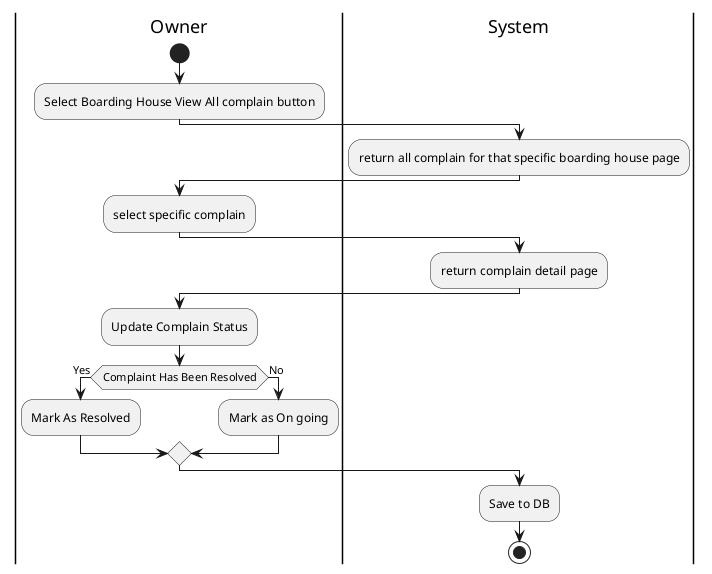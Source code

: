 @startuml
|Owner|
start
:Select Boarding House View All complain button;
|System|
:return all complain for that specific boarding house page;
|Owner|
:select specific complain;
|System|
:return complain detail page;
|Owner|
:Update Complain Status;
If (Complaint Has Been Resolved) then (Yes)
    :Mark As Resolved;
else (No)
    :Mark as On going;
endif
|System|
:Save to DB;
stop
@enduml